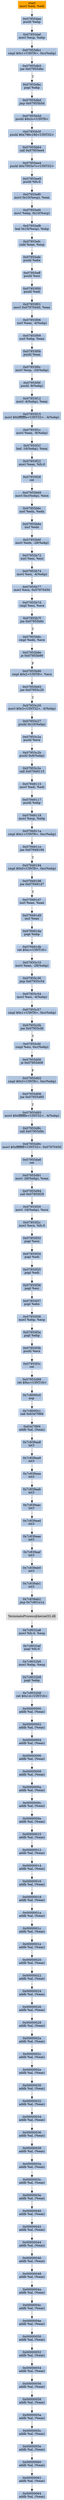 digraph G {
node[shape=rectangle,style=filled,fillcolor=lightsteelblue,color=lightsteelblue]
bgcolor="transparent"
a0x07955dacmovl_edi_edi[label="start\nmovl %edi, %edi",color="lightgrey",fillcolor="orange"];
a0x07955daepushl_ebp[label="0x07955dae\npushl %ebp"];
a0x07955dafmovl_esp_ebp[label="0x07955daf\nmovl %esp, %ebp"];
a0x07955db1cmpl_0x1UINT8_0xcebp_[label="0x07955db1\ncmpl $0x1<UINT8>, 0xc(%ebp)"];
a0x07955db5jne_0x07955dbc[label="0x07955db5\njne 0x07955dbc"];
a0x07955dbcpopl_ebp[label="0x07955dbc\npopl %ebp"];
a0x07955dbdjmp_0x07955b5d[label="0x07955dbd\njmp 0x07955b5d"];
a0x07955b5dpushl_0x2cUINT8[label="0x07955b5d\npushl $0x2c<UINT8>"];
a0x07955b5fpushl_0x796c180UINT32[label="0x07955b5f\npushl $0x796c180<UINT32>"];
a0x07955b64call_0x07955ee4[label="0x07955b64\ncall 0x07955ee4"];
a0x07955ee4pushl_0x7955e7cUINT32[label="0x07955ee4\npushl $0x7955e7c<UINT32>"];
a0x07955ee9pushl_fs_0[label="0x07955ee9\npushl %fs:0"];
a0x07955ef0movl_0x10esp__eax[label="0x07955ef0\nmovl 0x10(%esp), %eax"];
a0x07955ef4movl_ebp_0x10esp_[label="0x07955ef4\nmovl %ebp, 0x10(%esp)"];
a0x07955ef8leal_0x10esp__ebp[label="0x07955ef8\nleal 0x10(%esp), %ebp"];
a0x07955efcsubl_eax_esp[label="0x07955efc\nsubl %eax, %esp"];
a0x07955efepushl_ebx[label="0x07955efe\npushl %ebx"];
a0x07955effpushl_esi[label="0x07955eff\npushl %esi"];
a0x07955f00pushl_edi[label="0x07955f00\npushl %edi"];
a0x07955f01movl_0x07970440_eax[label="0x07955f01\nmovl 0x07970440, %eax"];
a0x07955f06xorl_eax__4ebp_[label="0x07955f06\nxorl %eax, -4(%ebp)"];
a0x07955f09xorl_ebp_eax[label="0x07955f09\nxorl %ebp, %eax"];
a0x07955f0bpushl_eax[label="0x07955f0b\npushl %eax"];
a0x07955f0cmovl_esp__24ebp_[label="0x07955f0c\nmovl %esp, -24(%ebp)"];
a0x07955f0fpushl__8ebp_[label="0x07955f0f\npushl -8(%ebp)"];
a0x07955f12movl__4ebp__eax[label="0x07955f12\nmovl -4(%ebp), %eax"];
a0x07955f15movl_0xfffffffeUINT32__4ebp_[label="0x07955f15\nmovl $0xfffffffe<UINT32>, -4(%ebp)"];
a0x07955f1cmovl_eax__8ebp_[label="0x07955f1c\nmovl %eax, -8(%ebp)"];
a0x07955f1fleal__16ebp__eax[label="0x07955f1f\nleal -16(%ebp), %eax"];
a0x07955f22movl_eax_fs_0[label="0x07955f22\nmovl %eax, %fs:0"];
a0x07955f28ret[label="0x07955f28\nret"];
a0x07955b69movl_0xcebp__ecx[label="0x07955b69\nmovl 0xc(%ebp), %ecx"];
a0x07955b6cxorl_edx_edx[label="0x07955b6c\nxorl %edx, %edx"];
a0x07955b6eincl_edx[label="0x07955b6e\nincl %edx"];
a0x07955b6fmovl_edx__28ebp_[label="0x07955b6f\nmovl %edx, -28(%ebp)"];
a0x07955b72xorl_esi_esi[label="0x07955b72\nxorl %esi, %esi"];
a0x07955b74movl_esi__4ebp_[label="0x07955b74\nmovl %esi, -4(%ebp)"];
a0x07955b77movl_ecx_0x07970450[label="0x07955b77\nmovl %ecx, 0x07970450"];
a0x07955b7dcmpl_esi_ecx[label="0x07955b7d\ncmpl %esi, %ecx"];
a0x07955b7fjne_0x07955b8c[label="0x07955b7f\njne 0x07955b8c"];
a0x07955b8ccmpl_edx_ecx[label="0x07955b8c\ncmpl %edx, %ecx"];
a0x07955b8eje_0x07955b99[label="0x07955b8e\nje 0x07955b99"];
a0x07955b90cmpl_0x2UINT8_ecx[label="0x07955b90\ncmpl $0x2<UINT8>, %ecx"];
a0x07955b93jne_0x07955c20[label="0x07955b93\njne 0x07955c20"];
a0x07955c20movl_0x3UINT32__4ebp_[label="0x07955c20\nmovl $0x3<UINT32>, -4(%ebp)"];
a0x07955c27pushl_0x10ebp_[label="0x07955c27\npushl 0x10(%ebp)"];
a0x07955c2apushl_ecx[label="0x07955c2a\npushl %ecx"];
a0x07955c2bpushl_0x8ebp_[label="0x07955c2b\npushl 0x8(%ebp)"];
a0x07955c2ecall_0x07949115[label="0x07955c2e\ncall 0x07949115"];
a0x07949115movl_edi_edi[label="0x07949115\nmovl %edi, %edi"];
a0x07949117pushl_ebp[label="0x07949117\npushl %ebp"];
a0x07949118movl_esp_ebp[label="0x07949118\nmovl %esp, %ebp"];
a0x0794911acmpl_0x1UINT8_0xcebp_[label="0x0794911a\ncmpl $0x1<UINT8>, 0xc(%ebp)"];
a0x0794911ejne_0x07949194[label="0x0794911e\njne 0x07949194"];
a0x07949194cmpl_0x0UINT8_0xcebp_[label="0x07949194\ncmpl $0x0<UINT8>, 0xc(%ebp)"];
a0x07949198jne_0x079491d7[label="0x07949198\njne 0x079491d7"];
a0x079491d7xorl_eax_eax[label="0x079491d7\nxorl %eax, %eax"];
a0x079491d9incl_eax[label="0x079491d9\nincl %eax"];
a0x079491dapopl_ebp[label="0x079491da\npopl %ebp"];
a0x079491dbret_0xcUINT16[label="0x079491db\nret $0xc<UINT16>"];
a0x07955c33movl_eax__28ebp_[label="0x07955c33\nmovl %eax, -28(%ebp)"];
a0x07955c36jmp_0x07955c54[label="0x07955c36\njmp 0x07955c54"];
a0x07955c54movl_esi__4ebp_[label="0x07955c54\nmovl %esi, -4(%ebp)"];
a0x07955c57cmpl_0x1UINT8_0xcebp_[label="0x07955c57\ncmpl $0x1<UINT8>, 0xc(%ebp)"];
a0x07955c5bjne_0x07955cfd[label="0x07955c5b\njne 0x07955cfd"];
a0x07955cfdcmpl_esi_0xcebp_[label="0x07955cfd\ncmpl %esi, 0xc(%ebp)"];
a0x07955d00je_0x07955d08[label="0x07955d00\nje 0x07955d08"];
a0x07955d02cmpl_0x3UINT8_0xcebp_[label="0x07955d02\ncmpl $0x3<UINT8>, 0xc(%ebp)"];
a0x07955d06jne_0x07955d85[label="0x07955d06\njne 0x07955d85"];
a0x07955d85movl_0xfffffffeUINT32__4ebp_[label="0x07955d85\nmovl $0xfffffffe<UINT32>, -4(%ebp)"];
a0x07955d8ccall_0x07955d9c[label="0x07955d8c\ncall 0x07955d9c"];
a0x07955d9cmovl_0xffffffffUINT32_0x07970450[label="0x07955d9c\nmovl $0xffffffff<UINT32>, 0x07970450"];
a0x07955da6ret[label="0x07955da6\nret"];
a0x07955d91movl__28ebp__eax[label="0x07955d91\nmovl -28(%ebp), %eax"];
a0x07955d94call_0x07955f29[label="0x07955d94\ncall 0x07955f29"];
a0x07955f29movl__16ebp__ecx[label="0x07955f29\nmovl -16(%ebp), %ecx"];
a0x07955f2cmovl_ecx_fs_0[label="0x07955f2c\nmovl %ecx, %fs:0"];
a0x07955f33popl_ecx[label="0x07955f33\npopl %ecx"];
a0x07955f34popl_edi[label="0x07955f34\npopl %edi"];
a0x07955f35popl_edi[label="0x07955f35\npopl %edi"];
a0x07955f36popl_esi[label="0x07955f36\npopl %esi"];
a0x07955f37popl_ebx[label="0x07955f37\npopl %ebx"];
a0x07955f38movl_ebp_esp[label="0x07955f38\nmovl %ebp, %esp"];
a0x07955f3apopl_ebp[label="0x07955f3a\npopl %ebp"];
a0x07955f3bpushl_ecx[label="0x07955f3b\npushl %ecx"];
a0x07955f3cret[label="0x07955f3c\nret"];
a0x07955d99ret_0xcUINT16[label="0x07955d99\nret $0xc<UINT16>"];
a0x7c8000c0nop_[label="0x7c8000c0\nnop "];
a0x7c8000c1call_0x63d7f9f4[label="0x7c8000c1\ncall 0x63d7f9f4"];
a0x63d7f9f4addb_al_eax_[label="0x63d7f9f4\naddb %al, (%eax)"];
a0x7c839aa8int3_[label="0x7c839aa8\nint3 "];
a0x7c839aa9int3_[label="0x7c839aa9\nint3 "];
a0x7c839aaaint3_[label="0x7c839aaa\nint3 "];
a0x7c839aabint3_[label="0x7c839aab\nint3 "];
a0x7c839aacint3_[label="0x7c839aac\nint3 "];
a0x7c839aadint3_[label="0x7c839aad\nint3 "];
a0x7c839aaeint3_[label="0x7c839aae\nint3 "];
a0x7c839aafint3_[label="0x7c839aaf\nint3 "];
a0x7c839ab0int3_[label="0x7c839ab0\nint3 "];
a0x7c839ab1int3_[label="0x7c839ab1\nint3 "];
a0x7c839ab2jmp_0x7c801e1a[label="0x7c839ab2\njmp 0x7c801e1a"];
TerminateProcess_kernel32_dll[label="TerminateProcess@kernel32.dll",color="lightgrey",fillcolor="lightgrey"];
a0x7c9032a8movl_fs_0_esp[label="0x7c9032a8\nmovl %fs:0, %esp"];
a0x7c9032afpopl_fs_0[label="0x7c9032af\npopl %fs:0"];
a0x7c9032b6movl_ebp_esp[label="0x7c9032b6\nmovl %ebp, %esp"];
a0x7c9032b8popl_ebp[label="0x7c9032b8\npopl %ebp"];
a0x7c9032b9ret_0x14UINT16[label="0x7c9032b9\nret $0x14<UINT16>"];
a0x00000000addb_al_eax_[label="0x00000000\naddb %al, (%eax)"];
a0x00000002addb_al_eax_[label="0x00000002\naddb %al, (%eax)"];
a0x00000004addb_al_eax_[label="0x00000004\naddb %al, (%eax)"];
a0x00000006addb_al_eax_[label="0x00000006\naddb %al, (%eax)"];
a0x00000008addb_al_eax_[label="0x00000008\naddb %al, (%eax)"];
a0x0000000aaddb_al_eax_[label="0x0000000a\naddb %al, (%eax)"];
a0x0000000caddb_al_eax_[label="0x0000000c\naddb %al, (%eax)"];
a0x0000000eaddb_al_eax_[label="0x0000000e\naddb %al, (%eax)"];
a0x00000010addb_al_eax_[label="0x00000010\naddb %al, (%eax)"];
a0x00000012addb_al_eax_[label="0x00000012\naddb %al, (%eax)"];
a0x00000014addb_al_eax_[label="0x00000014\naddb %al, (%eax)"];
a0x00000016addb_al_eax_[label="0x00000016\naddb %al, (%eax)"];
a0x00000018addb_al_eax_[label="0x00000018\naddb %al, (%eax)"];
a0x0000001aaddb_al_eax_[label="0x0000001a\naddb %al, (%eax)"];
a0x0000001caddb_al_eax_[label="0x0000001c\naddb %al, (%eax)"];
a0x0000001eaddb_al_eax_[label="0x0000001e\naddb %al, (%eax)"];
a0x00000020addb_al_eax_[label="0x00000020\naddb %al, (%eax)"];
a0x00000022addb_al_eax_[label="0x00000022\naddb %al, (%eax)"];
a0x00000024addb_al_eax_[label="0x00000024\naddb %al, (%eax)"];
a0x00000026addb_al_eax_[label="0x00000026\naddb %al, (%eax)"];
a0x00000028addb_al_eax_[label="0x00000028\naddb %al, (%eax)"];
a0x0000002aaddb_al_eax_[label="0x0000002a\naddb %al, (%eax)"];
a0x0000002caddb_al_eax_[label="0x0000002c\naddb %al, (%eax)"];
a0x0000002eaddb_al_eax_[label="0x0000002e\naddb %al, (%eax)"];
a0x00000030addb_al_eax_[label="0x00000030\naddb %al, (%eax)"];
a0x00000032addb_al_eax_[label="0x00000032\naddb %al, (%eax)"];
a0x00000034addb_al_eax_[label="0x00000034\naddb %al, (%eax)"];
a0x00000036addb_al_eax_[label="0x00000036\naddb %al, (%eax)"];
a0x00000038addb_al_eax_[label="0x00000038\naddb %al, (%eax)"];
a0x0000003aaddb_al_eax_[label="0x0000003a\naddb %al, (%eax)"];
a0x0000003caddb_al_eax_[label="0x0000003c\naddb %al, (%eax)"];
a0x0000003eaddb_al_eax_[label="0x0000003e\naddb %al, (%eax)"];
a0x00000040addb_al_eax_[label="0x00000040\naddb %al, (%eax)"];
a0x00000042addb_al_eax_[label="0x00000042\naddb %al, (%eax)"];
a0x00000044addb_al_eax_[label="0x00000044\naddb %al, (%eax)"];
a0x00000046addb_al_eax_[label="0x00000046\naddb %al, (%eax)"];
a0x00000048addb_al_eax_[label="0x00000048\naddb %al, (%eax)"];
a0x0000004aaddb_al_eax_[label="0x0000004a\naddb %al, (%eax)"];
a0x0000004caddb_al_eax_[label="0x0000004c\naddb %al, (%eax)"];
a0x0000004eaddb_al_eax_[label="0x0000004e\naddb %al, (%eax)"];
a0x00000050addb_al_eax_[label="0x00000050\naddb %al, (%eax)"];
a0x00000052addb_al_eax_[label="0x00000052\naddb %al, (%eax)"];
a0x00000054addb_al_eax_[label="0x00000054\naddb %al, (%eax)"];
a0x00000056addb_al_eax_[label="0x00000056\naddb %al, (%eax)"];
a0x00000058addb_al_eax_[label="0x00000058\naddb %al, (%eax)"];
a0x0000005aaddb_al_eax_[label="0x0000005a\naddb %al, (%eax)"];
a0x0000005caddb_al_eax_[label="0x0000005c\naddb %al, (%eax)"];
a0x0000005eaddb_al_eax_[label="0x0000005e\naddb %al, (%eax)"];
a0x00000060addb_al_eax_[label="0x00000060\naddb %al, (%eax)"];
a0x00000062addb_al_eax_[label="0x00000062\naddb %al, (%eax)"];
a0x00000064addb_al_eax_[label="0x00000064\naddb %al, (%eax)"];
a0x07955dacmovl_edi_edi -> a0x07955daepushl_ebp [color="#000000"];
a0x07955daepushl_ebp -> a0x07955dafmovl_esp_ebp [color="#000000"];
a0x07955dafmovl_esp_ebp -> a0x07955db1cmpl_0x1UINT8_0xcebp_ [color="#000000"];
a0x07955db1cmpl_0x1UINT8_0xcebp_ -> a0x07955db5jne_0x07955dbc [color="#000000"];
a0x07955db5jne_0x07955dbc -> a0x07955dbcpopl_ebp [color="#000000",label="T"];
a0x07955dbcpopl_ebp -> a0x07955dbdjmp_0x07955b5d [color="#000000"];
a0x07955dbdjmp_0x07955b5d -> a0x07955b5dpushl_0x2cUINT8 [color="#000000"];
a0x07955b5dpushl_0x2cUINT8 -> a0x07955b5fpushl_0x796c180UINT32 [color="#000000"];
a0x07955b5fpushl_0x796c180UINT32 -> a0x07955b64call_0x07955ee4 [color="#000000"];
a0x07955b64call_0x07955ee4 -> a0x07955ee4pushl_0x7955e7cUINT32 [color="#000000"];
a0x07955ee4pushl_0x7955e7cUINT32 -> a0x07955ee9pushl_fs_0 [color="#000000"];
a0x07955ee9pushl_fs_0 -> a0x07955ef0movl_0x10esp__eax [color="#000000"];
a0x07955ef0movl_0x10esp__eax -> a0x07955ef4movl_ebp_0x10esp_ [color="#000000"];
a0x07955ef4movl_ebp_0x10esp_ -> a0x07955ef8leal_0x10esp__ebp [color="#000000"];
a0x07955ef8leal_0x10esp__ebp -> a0x07955efcsubl_eax_esp [color="#000000"];
a0x07955efcsubl_eax_esp -> a0x07955efepushl_ebx [color="#000000"];
a0x07955efepushl_ebx -> a0x07955effpushl_esi [color="#000000"];
a0x07955effpushl_esi -> a0x07955f00pushl_edi [color="#000000"];
a0x07955f00pushl_edi -> a0x07955f01movl_0x07970440_eax [color="#000000"];
a0x07955f01movl_0x07970440_eax -> a0x07955f06xorl_eax__4ebp_ [color="#000000"];
a0x07955f06xorl_eax__4ebp_ -> a0x07955f09xorl_ebp_eax [color="#000000"];
a0x07955f09xorl_ebp_eax -> a0x07955f0bpushl_eax [color="#000000"];
a0x07955f0bpushl_eax -> a0x07955f0cmovl_esp__24ebp_ [color="#000000"];
a0x07955f0cmovl_esp__24ebp_ -> a0x07955f0fpushl__8ebp_ [color="#000000"];
a0x07955f0fpushl__8ebp_ -> a0x07955f12movl__4ebp__eax [color="#000000"];
a0x07955f12movl__4ebp__eax -> a0x07955f15movl_0xfffffffeUINT32__4ebp_ [color="#000000"];
a0x07955f15movl_0xfffffffeUINT32__4ebp_ -> a0x07955f1cmovl_eax__8ebp_ [color="#000000"];
a0x07955f1cmovl_eax__8ebp_ -> a0x07955f1fleal__16ebp__eax [color="#000000"];
a0x07955f1fleal__16ebp__eax -> a0x07955f22movl_eax_fs_0 [color="#000000"];
a0x07955f22movl_eax_fs_0 -> a0x07955f28ret [color="#000000"];
a0x07955f28ret -> a0x07955b69movl_0xcebp__ecx [color="#000000"];
a0x07955b69movl_0xcebp__ecx -> a0x07955b6cxorl_edx_edx [color="#000000"];
a0x07955b6cxorl_edx_edx -> a0x07955b6eincl_edx [color="#000000"];
a0x07955b6eincl_edx -> a0x07955b6fmovl_edx__28ebp_ [color="#000000"];
a0x07955b6fmovl_edx__28ebp_ -> a0x07955b72xorl_esi_esi [color="#000000"];
a0x07955b72xorl_esi_esi -> a0x07955b74movl_esi__4ebp_ [color="#000000"];
a0x07955b74movl_esi__4ebp_ -> a0x07955b77movl_ecx_0x07970450 [color="#000000"];
a0x07955b77movl_ecx_0x07970450 -> a0x07955b7dcmpl_esi_ecx [color="#000000"];
a0x07955b7dcmpl_esi_ecx -> a0x07955b7fjne_0x07955b8c [color="#000000"];
a0x07955b7fjne_0x07955b8c -> a0x07955b8ccmpl_edx_ecx [color="#000000",label="T"];
a0x07955b8ccmpl_edx_ecx -> a0x07955b8eje_0x07955b99 [color="#000000"];
a0x07955b8eje_0x07955b99 -> a0x07955b90cmpl_0x2UINT8_ecx [color="#000000",label="F"];
a0x07955b90cmpl_0x2UINT8_ecx -> a0x07955b93jne_0x07955c20 [color="#000000"];
a0x07955b93jne_0x07955c20 -> a0x07955c20movl_0x3UINT32__4ebp_ [color="#000000",label="T"];
a0x07955c20movl_0x3UINT32__4ebp_ -> a0x07955c27pushl_0x10ebp_ [color="#000000"];
a0x07955c27pushl_0x10ebp_ -> a0x07955c2apushl_ecx [color="#000000"];
a0x07955c2apushl_ecx -> a0x07955c2bpushl_0x8ebp_ [color="#000000"];
a0x07955c2bpushl_0x8ebp_ -> a0x07955c2ecall_0x07949115 [color="#000000"];
a0x07955c2ecall_0x07949115 -> a0x07949115movl_edi_edi [color="#000000"];
a0x07949115movl_edi_edi -> a0x07949117pushl_ebp [color="#000000"];
a0x07949117pushl_ebp -> a0x07949118movl_esp_ebp [color="#000000"];
a0x07949118movl_esp_ebp -> a0x0794911acmpl_0x1UINT8_0xcebp_ [color="#000000"];
a0x0794911acmpl_0x1UINT8_0xcebp_ -> a0x0794911ejne_0x07949194 [color="#000000"];
a0x0794911ejne_0x07949194 -> a0x07949194cmpl_0x0UINT8_0xcebp_ [color="#000000",label="T"];
a0x07949194cmpl_0x0UINT8_0xcebp_ -> a0x07949198jne_0x079491d7 [color="#000000"];
a0x07949198jne_0x079491d7 -> a0x079491d7xorl_eax_eax [color="#000000",label="T"];
a0x079491d7xorl_eax_eax -> a0x079491d9incl_eax [color="#000000"];
a0x079491d9incl_eax -> a0x079491dapopl_ebp [color="#000000"];
a0x079491dapopl_ebp -> a0x079491dbret_0xcUINT16 [color="#000000"];
a0x079491dbret_0xcUINT16 -> a0x07955c33movl_eax__28ebp_ [color="#000000"];
a0x07955c33movl_eax__28ebp_ -> a0x07955c36jmp_0x07955c54 [color="#000000"];
a0x07955c36jmp_0x07955c54 -> a0x07955c54movl_esi__4ebp_ [color="#000000"];
a0x07955c54movl_esi__4ebp_ -> a0x07955c57cmpl_0x1UINT8_0xcebp_ [color="#000000"];
a0x07955c57cmpl_0x1UINT8_0xcebp_ -> a0x07955c5bjne_0x07955cfd [color="#000000"];
a0x07955c5bjne_0x07955cfd -> a0x07955cfdcmpl_esi_0xcebp_ [color="#000000",label="T"];
a0x07955cfdcmpl_esi_0xcebp_ -> a0x07955d00je_0x07955d08 [color="#000000"];
a0x07955d00je_0x07955d08 -> a0x07955d02cmpl_0x3UINT8_0xcebp_ [color="#000000",label="F"];
a0x07955d02cmpl_0x3UINT8_0xcebp_ -> a0x07955d06jne_0x07955d85 [color="#000000"];
a0x07955d06jne_0x07955d85 -> a0x07955d85movl_0xfffffffeUINT32__4ebp_ [color="#000000",label="T"];
a0x07955d85movl_0xfffffffeUINT32__4ebp_ -> a0x07955d8ccall_0x07955d9c [color="#000000"];
a0x07955d8ccall_0x07955d9c -> a0x07955d9cmovl_0xffffffffUINT32_0x07970450 [color="#000000"];
a0x07955d9cmovl_0xffffffffUINT32_0x07970450 -> a0x07955da6ret [color="#000000"];
a0x07955da6ret -> a0x07955d91movl__28ebp__eax [color="#000000"];
a0x07955d91movl__28ebp__eax -> a0x07955d94call_0x07955f29 [color="#000000"];
a0x07955d94call_0x07955f29 -> a0x07955f29movl__16ebp__ecx [color="#000000"];
a0x07955f29movl__16ebp__ecx -> a0x07955f2cmovl_ecx_fs_0 [color="#000000"];
a0x07955f2cmovl_ecx_fs_0 -> a0x07955f33popl_ecx [color="#000000"];
a0x07955f33popl_ecx -> a0x07955f34popl_edi [color="#000000"];
a0x07955f34popl_edi -> a0x07955f35popl_edi [color="#000000"];
a0x07955f35popl_edi -> a0x07955f36popl_esi [color="#000000"];
a0x07955f36popl_esi -> a0x07955f37popl_ebx [color="#000000"];
a0x07955f37popl_ebx -> a0x07955f38movl_ebp_esp [color="#000000"];
a0x07955f38movl_ebp_esp -> a0x07955f3apopl_ebp [color="#000000"];
a0x07955f3apopl_ebp -> a0x07955f3bpushl_ecx [color="#000000"];
a0x07955f3bpushl_ecx -> a0x07955f3cret [color="#000000"];
a0x07955f3cret -> a0x07955d99ret_0xcUINT16 [color="#000000"];
a0x07955d99ret_0xcUINT16 -> a0x7c8000c0nop_ [color="#000000"];
a0x7c8000c0nop_ -> a0x7c8000c1call_0x63d7f9f4 [color="#000000"];
a0x7c8000c1call_0x63d7f9f4 -> a0x63d7f9f4addb_al_eax_ [color="#000000"];
a0x63d7f9f4addb_al_eax_ -> a0x7c839aa8int3_ [color="#000000"];
a0x7c839aa8int3_ -> a0x7c839aa9int3_ [color="#000000"];
a0x7c839aa9int3_ -> a0x7c839aaaint3_ [color="#000000"];
a0x7c839aaaint3_ -> a0x7c839aabint3_ [color="#000000"];
a0x7c839aabint3_ -> a0x7c839aacint3_ [color="#000000"];
a0x7c839aacint3_ -> a0x7c839aadint3_ [color="#000000"];
a0x7c839aadint3_ -> a0x7c839aaeint3_ [color="#000000"];
a0x7c839aaeint3_ -> a0x7c839aafint3_ [color="#000000"];
a0x7c839aafint3_ -> a0x7c839ab0int3_ [color="#000000"];
a0x7c839ab0int3_ -> a0x7c839ab1int3_ [color="#000000"];
a0x7c839ab1int3_ -> a0x7c839ab2jmp_0x7c801e1a [color="#000000"];
a0x7c839ab2jmp_0x7c801e1a -> TerminateProcess_kernel32_dll [color="#000000"];
TerminateProcess_kernel32_dll -> a0x7c9032a8movl_fs_0_esp [color="#000000"];
a0x7c9032a8movl_fs_0_esp -> a0x7c9032afpopl_fs_0 [color="#000000"];
a0x7c9032afpopl_fs_0 -> a0x7c9032b6movl_ebp_esp [color="#000000"];
a0x7c9032b6movl_ebp_esp -> a0x7c9032b8popl_ebp [color="#000000"];
a0x7c9032b8popl_ebp -> a0x7c9032b9ret_0x14UINT16 [color="#000000"];
a0x7c9032b9ret_0x14UINT16 -> a0x00000000addb_al_eax_ [color="#000000"];
a0x00000000addb_al_eax_ -> a0x00000002addb_al_eax_ [color="#000000"];
a0x00000002addb_al_eax_ -> a0x00000004addb_al_eax_ [color="#000000"];
a0x00000004addb_al_eax_ -> a0x00000006addb_al_eax_ [color="#000000"];
a0x00000006addb_al_eax_ -> a0x00000008addb_al_eax_ [color="#000000"];
a0x00000008addb_al_eax_ -> a0x0000000aaddb_al_eax_ [color="#000000"];
a0x0000000aaddb_al_eax_ -> a0x0000000caddb_al_eax_ [color="#000000"];
a0x0000000caddb_al_eax_ -> a0x0000000eaddb_al_eax_ [color="#000000"];
a0x0000000eaddb_al_eax_ -> a0x00000010addb_al_eax_ [color="#000000"];
a0x00000010addb_al_eax_ -> a0x00000012addb_al_eax_ [color="#000000"];
a0x00000012addb_al_eax_ -> a0x00000014addb_al_eax_ [color="#000000"];
a0x00000014addb_al_eax_ -> a0x00000016addb_al_eax_ [color="#000000"];
a0x00000016addb_al_eax_ -> a0x00000018addb_al_eax_ [color="#000000"];
a0x00000018addb_al_eax_ -> a0x0000001aaddb_al_eax_ [color="#000000"];
a0x0000001aaddb_al_eax_ -> a0x0000001caddb_al_eax_ [color="#000000"];
a0x0000001caddb_al_eax_ -> a0x0000001eaddb_al_eax_ [color="#000000"];
a0x0000001eaddb_al_eax_ -> a0x00000020addb_al_eax_ [color="#000000"];
a0x00000020addb_al_eax_ -> a0x00000022addb_al_eax_ [color="#000000"];
a0x00000022addb_al_eax_ -> a0x00000024addb_al_eax_ [color="#000000"];
a0x00000024addb_al_eax_ -> a0x00000026addb_al_eax_ [color="#000000"];
a0x00000026addb_al_eax_ -> a0x00000028addb_al_eax_ [color="#000000"];
a0x00000028addb_al_eax_ -> a0x0000002aaddb_al_eax_ [color="#000000"];
a0x0000002aaddb_al_eax_ -> a0x0000002caddb_al_eax_ [color="#000000"];
a0x0000002caddb_al_eax_ -> a0x0000002eaddb_al_eax_ [color="#000000"];
a0x0000002eaddb_al_eax_ -> a0x00000030addb_al_eax_ [color="#000000"];
a0x00000030addb_al_eax_ -> a0x00000032addb_al_eax_ [color="#000000"];
a0x00000032addb_al_eax_ -> a0x00000034addb_al_eax_ [color="#000000"];
a0x00000034addb_al_eax_ -> a0x00000036addb_al_eax_ [color="#000000"];
a0x00000036addb_al_eax_ -> a0x00000038addb_al_eax_ [color="#000000"];
a0x00000038addb_al_eax_ -> a0x0000003aaddb_al_eax_ [color="#000000"];
a0x0000003aaddb_al_eax_ -> a0x0000003caddb_al_eax_ [color="#000000"];
a0x0000003caddb_al_eax_ -> a0x0000003eaddb_al_eax_ [color="#000000"];
a0x0000003eaddb_al_eax_ -> a0x00000040addb_al_eax_ [color="#000000"];
a0x00000040addb_al_eax_ -> a0x00000042addb_al_eax_ [color="#000000"];
a0x00000042addb_al_eax_ -> a0x00000044addb_al_eax_ [color="#000000"];
a0x00000044addb_al_eax_ -> a0x00000046addb_al_eax_ [color="#000000"];
a0x00000046addb_al_eax_ -> a0x00000048addb_al_eax_ [color="#000000"];
a0x00000048addb_al_eax_ -> a0x0000004aaddb_al_eax_ [color="#000000"];
a0x0000004aaddb_al_eax_ -> a0x0000004caddb_al_eax_ [color="#000000"];
a0x0000004caddb_al_eax_ -> a0x0000004eaddb_al_eax_ [color="#000000"];
a0x0000004eaddb_al_eax_ -> a0x00000050addb_al_eax_ [color="#000000"];
a0x00000050addb_al_eax_ -> a0x00000052addb_al_eax_ [color="#000000"];
a0x00000052addb_al_eax_ -> a0x00000054addb_al_eax_ [color="#000000"];
a0x00000054addb_al_eax_ -> a0x00000056addb_al_eax_ [color="#000000"];
a0x00000056addb_al_eax_ -> a0x00000058addb_al_eax_ [color="#000000"];
a0x00000058addb_al_eax_ -> a0x0000005aaddb_al_eax_ [color="#000000"];
a0x0000005aaddb_al_eax_ -> a0x0000005caddb_al_eax_ [color="#000000"];
a0x0000005caddb_al_eax_ -> a0x0000005eaddb_al_eax_ [color="#000000"];
a0x0000005eaddb_al_eax_ -> a0x00000060addb_al_eax_ [color="#000000"];
a0x00000060addb_al_eax_ -> a0x00000062addb_al_eax_ [color="#000000"];
a0x00000062addb_al_eax_ -> a0x00000064addb_al_eax_ [color="#000000"];
}

